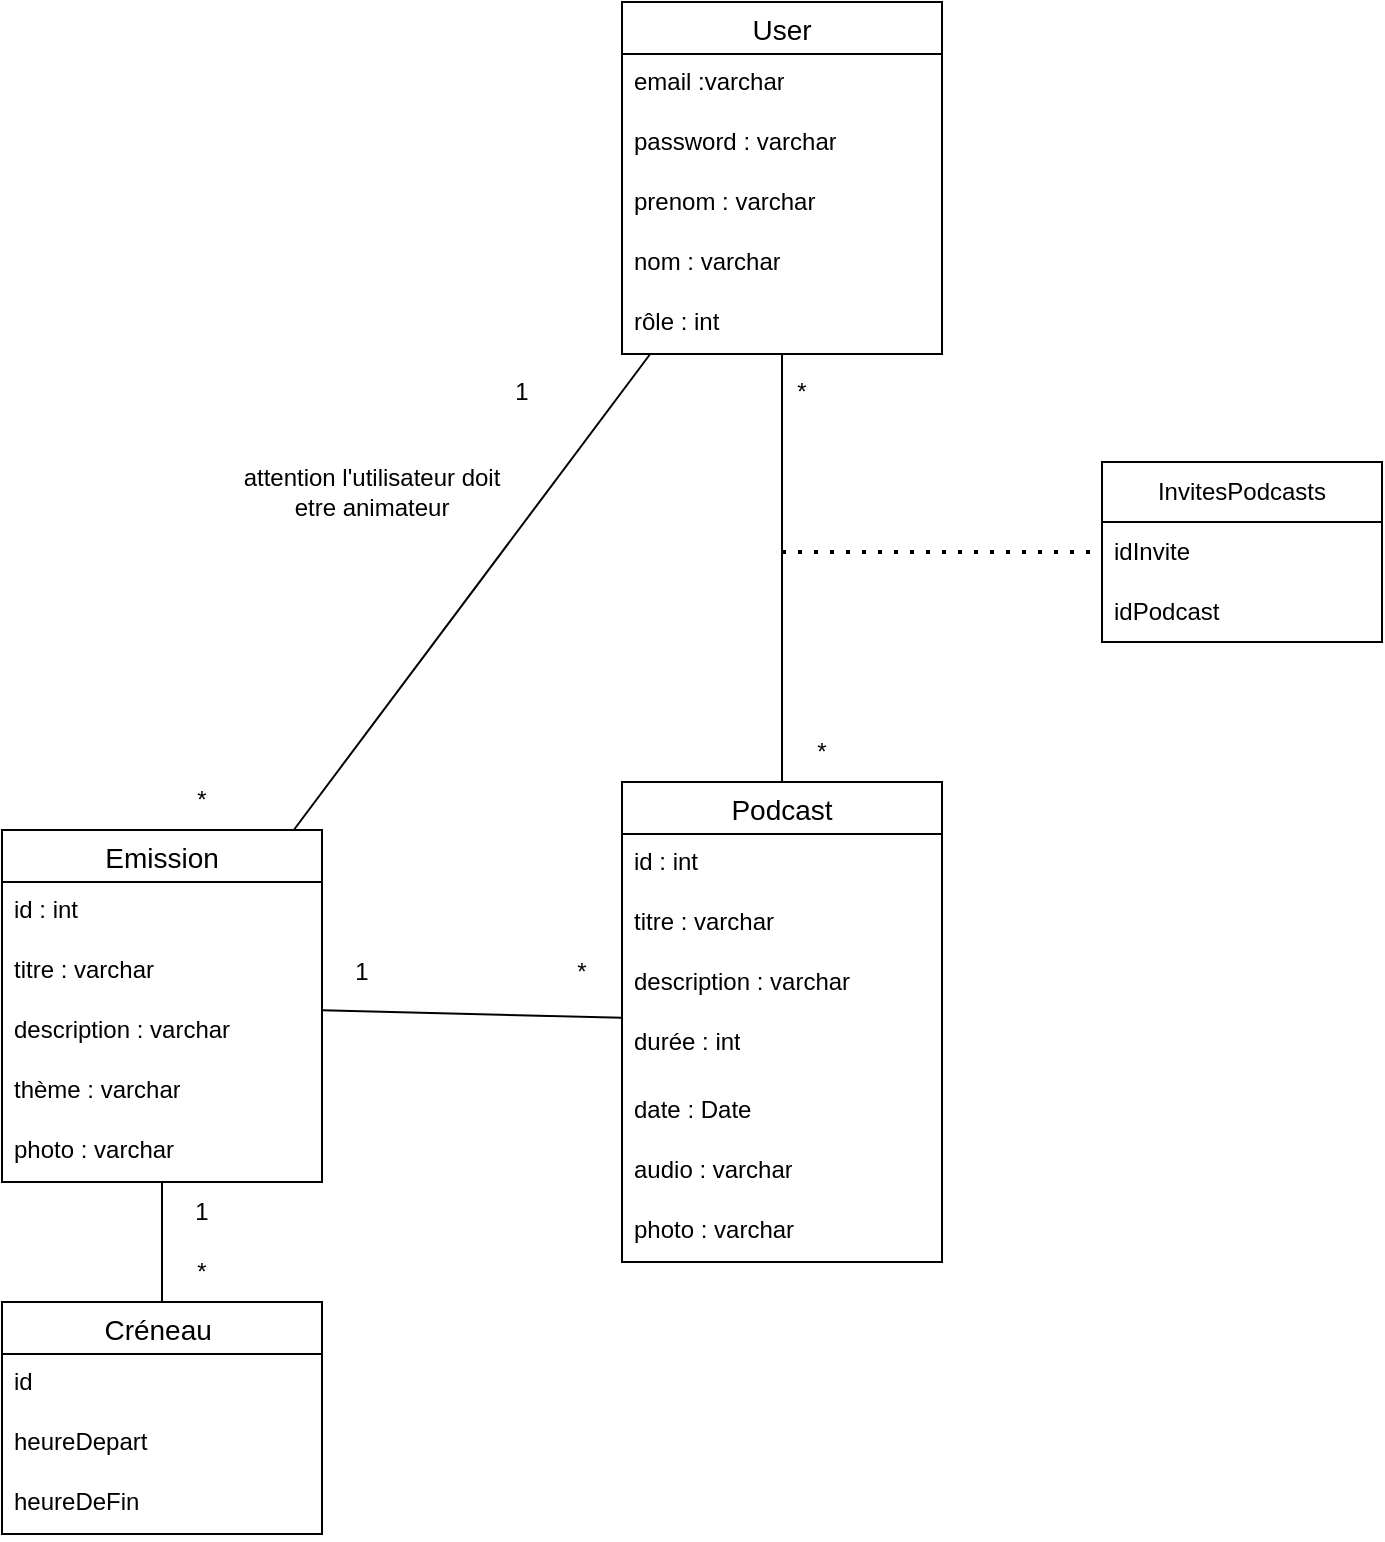 <mxfile version="22.0.8" type="github">
  <diagram name="Page-1" id="IPlgazBOAjJpqUQcnnzG">
    <mxGraphModel dx="2074" dy="2278" grid="1" gridSize="10" guides="1" tooltips="1" connect="1" arrows="1" fold="1" page="1" pageScale="1" pageWidth="827" pageHeight="1169" math="0" shadow="0">
      <root>
        <mxCell id="0" />
        <mxCell id="1" parent="0" />
        <mxCell id="zD3fxD-JrCUABoDaHcae-19" value="Emission" style="swimlane;fontStyle=0;childLayout=stackLayout;horizontal=1;startSize=26;horizontalStack=0;resizeParent=1;resizeParentMax=0;resizeLast=0;collapsible=1;marginBottom=0;align=center;fontSize=14;" parent="1" vertex="1">
          <mxGeometry x="300" y="224" width="160" height="176" as="geometry" />
        </mxCell>
        <mxCell id="zD3fxD-JrCUABoDaHcae-20" value="id : int" style="text;strokeColor=none;fillColor=none;spacingLeft=4;spacingRight=4;overflow=hidden;rotatable=0;points=[[0,0.5],[1,0.5]];portConstraint=eastwest;fontSize=12;whiteSpace=wrap;html=1;" parent="zD3fxD-JrCUABoDaHcae-19" vertex="1">
          <mxGeometry y="26" width="160" height="30" as="geometry" />
        </mxCell>
        <mxCell id="zD3fxD-JrCUABoDaHcae-21" value="titre : varchar" style="text;strokeColor=none;fillColor=none;spacingLeft=4;spacingRight=4;overflow=hidden;rotatable=0;points=[[0,0.5],[1,0.5]];portConstraint=eastwest;fontSize=12;whiteSpace=wrap;html=1;" parent="zD3fxD-JrCUABoDaHcae-19" vertex="1">
          <mxGeometry y="56" width="160" height="30" as="geometry" />
        </mxCell>
        <mxCell id="zD3fxD-JrCUABoDaHcae-22" value="description : varchar" style="text;strokeColor=none;fillColor=none;spacingLeft=4;spacingRight=4;overflow=hidden;rotatable=0;points=[[0,0.5],[1,0.5]];portConstraint=eastwest;fontSize=12;whiteSpace=wrap;html=1;" parent="zD3fxD-JrCUABoDaHcae-19" vertex="1">
          <mxGeometry y="86" width="160" height="30" as="geometry" />
        </mxCell>
        <mxCell id="zD3fxD-JrCUABoDaHcae-23" value="thème : varchar" style="text;strokeColor=none;fillColor=none;spacingLeft=4;spacingRight=4;overflow=hidden;rotatable=0;points=[[0,0.5],[1,0.5]];portConstraint=eastwest;fontSize=12;whiteSpace=wrap;html=1;" parent="zD3fxD-JrCUABoDaHcae-19" vertex="1">
          <mxGeometry y="116" width="160" height="30" as="geometry" />
        </mxCell>
        <mxCell id="zD3fxD-JrCUABoDaHcae-24" value="photo : varchar" style="text;strokeColor=none;fillColor=none;spacingLeft=4;spacingRight=4;overflow=hidden;rotatable=0;points=[[0,0.5],[1,0.5]];portConstraint=eastwest;fontSize=12;whiteSpace=wrap;html=1;" parent="zD3fxD-JrCUABoDaHcae-19" vertex="1">
          <mxGeometry y="146" width="160" height="30" as="geometry" />
        </mxCell>
        <mxCell id="zD3fxD-JrCUABoDaHcae-25" value="Podcast" style="swimlane;fontStyle=0;childLayout=stackLayout;horizontal=1;startSize=26;horizontalStack=0;resizeParent=1;resizeParentMax=0;resizeLast=0;collapsible=1;marginBottom=0;align=center;fontSize=14;" parent="1" vertex="1">
          <mxGeometry x="610" y="200" width="160" height="240" as="geometry" />
        </mxCell>
        <mxCell id="zD3fxD-JrCUABoDaHcae-26" value="id : int" style="text;strokeColor=none;fillColor=none;spacingLeft=4;spacingRight=4;overflow=hidden;rotatable=0;points=[[0,0.5],[1,0.5]];portConstraint=eastwest;fontSize=12;whiteSpace=wrap;html=1;" parent="zD3fxD-JrCUABoDaHcae-25" vertex="1">
          <mxGeometry y="26" width="160" height="30" as="geometry" />
        </mxCell>
        <mxCell id="zD3fxD-JrCUABoDaHcae-27" value="titre : varchar" style="text;strokeColor=none;fillColor=none;spacingLeft=4;spacingRight=4;overflow=hidden;rotatable=0;points=[[0,0.5],[1,0.5]];portConstraint=eastwest;fontSize=12;whiteSpace=wrap;html=1;" parent="zD3fxD-JrCUABoDaHcae-25" vertex="1">
          <mxGeometry y="56" width="160" height="30" as="geometry" />
        </mxCell>
        <mxCell id="zD3fxD-JrCUABoDaHcae-28" value="description : varchar" style="text;strokeColor=none;fillColor=none;spacingLeft=4;spacingRight=4;overflow=hidden;rotatable=0;points=[[0,0.5],[1,0.5]];portConstraint=eastwest;fontSize=12;whiteSpace=wrap;html=1;" parent="zD3fxD-JrCUABoDaHcae-25" vertex="1">
          <mxGeometry y="86" width="160" height="30" as="geometry" />
        </mxCell>
        <mxCell id="zD3fxD-JrCUABoDaHcae-29" value="durée : int" style="text;strokeColor=none;fillColor=none;spacingLeft=4;spacingRight=4;overflow=hidden;rotatable=0;points=[[0,0.5],[1,0.5]];portConstraint=eastwest;fontSize=12;whiteSpace=wrap;html=1;" parent="zD3fxD-JrCUABoDaHcae-25" vertex="1">
          <mxGeometry y="116" width="160" height="34" as="geometry" />
        </mxCell>
        <mxCell id="zD3fxD-JrCUABoDaHcae-31" value="date : Date" style="text;strokeColor=none;fillColor=none;spacingLeft=4;spacingRight=4;overflow=hidden;rotatable=0;points=[[0,0.5],[1,0.5]];portConstraint=eastwest;fontSize=12;whiteSpace=wrap;html=1;" parent="zD3fxD-JrCUABoDaHcae-25" vertex="1">
          <mxGeometry y="150" width="160" height="30" as="geometry" />
        </mxCell>
        <mxCell id="s2OdkVqm5G7p3EqJpOHT-1" value="audio : varchar" style="text;strokeColor=none;fillColor=none;spacingLeft=4;spacingRight=4;overflow=hidden;rotatable=0;points=[[0,0.5],[1,0.5]];portConstraint=eastwest;fontSize=12;whiteSpace=wrap;html=1;" parent="zD3fxD-JrCUABoDaHcae-25" vertex="1">
          <mxGeometry y="180" width="160" height="30" as="geometry" />
        </mxCell>
        <mxCell id="zD3fxD-JrCUABoDaHcae-30" value="photo : varchar" style="text;strokeColor=none;fillColor=none;spacingLeft=4;spacingRight=4;overflow=hidden;rotatable=0;points=[[0,0.5],[1,0.5]];portConstraint=eastwest;fontSize=12;whiteSpace=wrap;html=1;" parent="zD3fxD-JrCUABoDaHcae-25" vertex="1">
          <mxGeometry y="210" width="160" height="30" as="geometry" />
        </mxCell>
        <mxCell id="zD3fxD-JrCUABoDaHcae-36" value="Créneau " style="swimlane;fontStyle=0;childLayout=stackLayout;horizontal=1;startSize=26;horizontalStack=0;resizeParent=1;resizeParentMax=0;resizeLast=0;collapsible=1;marginBottom=0;align=center;fontSize=14;" parent="1" vertex="1">
          <mxGeometry x="300" y="460" width="160" height="116" as="geometry" />
        </mxCell>
        <mxCell id="zD3fxD-JrCUABoDaHcae-37" value="id" style="text;strokeColor=none;fillColor=none;spacingLeft=4;spacingRight=4;overflow=hidden;rotatable=0;points=[[0,0.5],[1,0.5]];portConstraint=eastwest;fontSize=12;whiteSpace=wrap;html=1;" parent="zD3fxD-JrCUABoDaHcae-36" vertex="1">
          <mxGeometry y="26" width="160" height="30" as="geometry" />
        </mxCell>
        <mxCell id="zD3fxD-JrCUABoDaHcae-38" value="heureDepart" style="text;strokeColor=none;fillColor=none;spacingLeft=4;spacingRight=4;overflow=hidden;rotatable=0;points=[[0,0.5],[1,0.5]];portConstraint=eastwest;fontSize=12;whiteSpace=wrap;html=1;" parent="zD3fxD-JrCUABoDaHcae-36" vertex="1">
          <mxGeometry y="56" width="160" height="30" as="geometry" />
        </mxCell>
        <mxCell id="zD3fxD-JrCUABoDaHcae-39" value="heureDeFin" style="text;strokeColor=none;fillColor=none;spacingLeft=4;spacingRight=4;overflow=hidden;rotatable=0;points=[[0,0.5],[1,0.5]];portConstraint=eastwest;fontSize=12;whiteSpace=wrap;html=1;" parent="zD3fxD-JrCUABoDaHcae-36" vertex="1">
          <mxGeometry y="86" width="160" height="30" as="geometry" />
        </mxCell>
        <mxCell id="zD3fxD-JrCUABoDaHcae-40" value="User" style="swimlane;fontStyle=0;childLayout=stackLayout;horizontal=1;startSize=26;horizontalStack=0;resizeParent=1;resizeParentMax=0;resizeLast=0;collapsible=1;marginBottom=0;align=center;fontSize=14;" parent="1" vertex="1">
          <mxGeometry x="610" y="-190" width="160" height="176" as="geometry" />
        </mxCell>
        <mxCell id="zD3fxD-JrCUABoDaHcae-41" value="email :varchar" style="text;strokeColor=none;fillColor=none;spacingLeft=4;spacingRight=4;overflow=hidden;rotatable=0;points=[[0,0.5],[1,0.5]];portConstraint=eastwest;fontSize=12;whiteSpace=wrap;html=1;" parent="zD3fxD-JrCUABoDaHcae-40" vertex="1">
          <mxGeometry y="26" width="160" height="30" as="geometry" />
        </mxCell>
        <mxCell id="zD3fxD-JrCUABoDaHcae-42" value="password : varchar&lt;br&gt;" style="text;strokeColor=none;fillColor=none;spacingLeft=4;spacingRight=4;overflow=hidden;rotatable=0;points=[[0,0.5],[1,0.5]];portConstraint=eastwest;fontSize=12;whiteSpace=wrap;html=1;" parent="zD3fxD-JrCUABoDaHcae-40" vertex="1">
          <mxGeometry y="56" width="160" height="30" as="geometry" />
        </mxCell>
        <mxCell id="zD3fxD-JrCUABoDaHcae-43" value="prenom : varchar" style="text;strokeColor=none;fillColor=none;spacingLeft=4;spacingRight=4;overflow=hidden;rotatable=0;points=[[0,0.5],[1,0.5]];portConstraint=eastwest;fontSize=12;whiteSpace=wrap;html=1;" parent="zD3fxD-JrCUABoDaHcae-40" vertex="1">
          <mxGeometry y="86" width="160" height="30" as="geometry" />
        </mxCell>
        <mxCell id="zD3fxD-JrCUABoDaHcae-44" value="nom : varchar" style="text;strokeColor=none;fillColor=none;spacingLeft=4;spacingRight=4;overflow=hidden;rotatable=0;points=[[0,0.5],[1,0.5]];portConstraint=eastwest;fontSize=12;whiteSpace=wrap;html=1;" parent="zD3fxD-JrCUABoDaHcae-40" vertex="1">
          <mxGeometry y="116" width="160" height="30" as="geometry" />
        </mxCell>
        <mxCell id="zD3fxD-JrCUABoDaHcae-45" value="rôle : int" style="text;strokeColor=none;fillColor=none;spacingLeft=4;spacingRight=4;overflow=hidden;rotatable=0;points=[[0,0.5],[1,0.5]];portConstraint=eastwest;fontSize=12;whiteSpace=wrap;html=1;" parent="zD3fxD-JrCUABoDaHcae-40" vertex="1">
          <mxGeometry y="146" width="160" height="30" as="geometry" />
        </mxCell>
        <mxCell id="zD3fxD-JrCUABoDaHcae-46" value="" style="endArrow=none;html=1;rounded=0;" parent="1" source="zD3fxD-JrCUABoDaHcae-25" target="zD3fxD-JrCUABoDaHcae-19" edge="1">
          <mxGeometry width="50" height="50" relative="1" as="geometry">
            <mxPoint x="610" y="370" as="sourcePoint" />
            <mxPoint x="660" y="320" as="targetPoint" />
          </mxGeometry>
        </mxCell>
        <mxCell id="zD3fxD-JrCUABoDaHcae-47" value="1" style="text;html=1;strokeColor=none;fillColor=none;align=center;verticalAlign=middle;whiteSpace=wrap;rounded=0;" parent="1" vertex="1">
          <mxGeometry x="450" y="280" width="60" height="30" as="geometry" />
        </mxCell>
        <mxCell id="zD3fxD-JrCUABoDaHcae-49" value="*" style="text;html=1;strokeColor=none;fillColor=none;align=center;verticalAlign=middle;whiteSpace=wrap;rounded=0;" parent="1" vertex="1">
          <mxGeometry x="560" y="280" width="60" height="30" as="geometry" />
        </mxCell>
        <mxCell id="zD3fxD-JrCUABoDaHcae-50" value="" style="endArrow=none;html=1;rounded=0;" parent="1" source="zD3fxD-JrCUABoDaHcae-19" target="zD3fxD-JrCUABoDaHcae-36" edge="1">
          <mxGeometry width="50" height="50" relative="1" as="geometry">
            <mxPoint x="320" y="280" as="sourcePoint" />
            <mxPoint x="370" y="230" as="targetPoint" />
          </mxGeometry>
        </mxCell>
        <mxCell id="zD3fxD-JrCUABoDaHcae-51" value="*" style="text;html=1;strokeColor=none;fillColor=none;align=center;verticalAlign=middle;whiteSpace=wrap;rounded=0;" parent="1" vertex="1">
          <mxGeometry x="370" y="430" width="60" height="30" as="geometry" />
        </mxCell>
        <mxCell id="zD3fxD-JrCUABoDaHcae-52" value="1" style="text;html=1;strokeColor=none;fillColor=none;align=center;verticalAlign=middle;whiteSpace=wrap;rounded=0;" parent="1" vertex="1">
          <mxGeometry x="370" y="400" width="60" height="30" as="geometry" />
        </mxCell>
        <mxCell id="zD3fxD-JrCUABoDaHcae-53" value="" style="endArrow=none;html=1;rounded=0;" parent="1" source="zD3fxD-JrCUABoDaHcae-19" target="zD3fxD-JrCUABoDaHcae-40" edge="1">
          <mxGeometry width="50" height="50" relative="1" as="geometry">
            <mxPoint x="310" y="270" as="sourcePoint" />
            <mxPoint x="380" y="-34" as="targetPoint" />
          </mxGeometry>
        </mxCell>
        <mxCell id="zD3fxD-JrCUABoDaHcae-54" value="1" style="text;html=1;strokeColor=none;fillColor=none;align=center;verticalAlign=middle;whiteSpace=wrap;rounded=0;" parent="1" vertex="1">
          <mxGeometry x="530" y="-10" width="60" height="30" as="geometry" />
        </mxCell>
        <mxCell id="zD3fxD-JrCUABoDaHcae-55" value="*" style="text;html=1;strokeColor=none;fillColor=none;align=center;verticalAlign=middle;whiteSpace=wrap;rounded=0;" parent="1" vertex="1">
          <mxGeometry x="370" y="194" width="60" height="30" as="geometry" />
        </mxCell>
        <mxCell id="zD3fxD-JrCUABoDaHcae-61" value="*" style="text;html=1;strokeColor=none;fillColor=none;align=center;verticalAlign=middle;whiteSpace=wrap;rounded=0;" parent="1" vertex="1">
          <mxGeometry x="680" y="170" width="60" height="30" as="geometry" />
        </mxCell>
        <mxCell id="zD3fxD-JrCUABoDaHcae-63" value="InvitesPodcasts" style="swimlane;fontStyle=0;childLayout=stackLayout;horizontal=1;startSize=30;horizontalStack=0;resizeParent=1;resizeParentMax=0;resizeLast=0;collapsible=1;marginBottom=0;whiteSpace=wrap;html=1;" parent="1" vertex="1">
          <mxGeometry x="850" y="40" width="140" height="90" as="geometry" />
        </mxCell>
        <mxCell id="zD3fxD-JrCUABoDaHcae-64" value="idInvite" style="text;strokeColor=none;fillColor=none;align=left;verticalAlign=middle;spacingLeft=4;spacingRight=4;overflow=hidden;points=[[0,0.5],[1,0.5]];portConstraint=eastwest;rotatable=0;whiteSpace=wrap;html=1;" parent="zD3fxD-JrCUABoDaHcae-63" vertex="1">
          <mxGeometry y="30" width="140" height="30" as="geometry" />
        </mxCell>
        <mxCell id="zD3fxD-JrCUABoDaHcae-65" value="idPodcast" style="text;strokeColor=none;fillColor=none;align=left;verticalAlign=middle;spacingLeft=4;spacingRight=4;overflow=hidden;points=[[0,0.5],[1,0.5]];portConstraint=eastwest;rotatable=0;whiteSpace=wrap;html=1;" parent="zD3fxD-JrCUABoDaHcae-63" vertex="1">
          <mxGeometry y="60" width="140" height="30" as="geometry" />
        </mxCell>
        <mxCell id="zD3fxD-JrCUABoDaHcae-67" value="" style="endArrow=none;html=1;rounded=0;" parent="1" source="zD3fxD-JrCUABoDaHcae-25" target="zD3fxD-JrCUABoDaHcae-40" edge="1">
          <mxGeometry width="50" height="50" relative="1" as="geometry">
            <mxPoint x="360" y="320" as="sourcePoint" />
            <mxPoint x="951" y="-70" as="targetPoint" />
          </mxGeometry>
        </mxCell>
        <mxCell id="zD3fxD-JrCUABoDaHcae-68" value="*" style="text;html=1;strokeColor=none;fillColor=none;align=center;verticalAlign=middle;whiteSpace=wrap;rounded=0;" parent="1" vertex="1">
          <mxGeometry x="670" y="-10" width="60" height="30" as="geometry" />
        </mxCell>
        <mxCell id="2HX9QbkKL-4T-LftVNtr-1" value="attention l&#39;utilisateur doit etre animateur " style="text;html=1;strokeColor=none;fillColor=none;align=center;verticalAlign=middle;whiteSpace=wrap;rounded=0;" vertex="1" parent="1">
          <mxGeometry x="410" y="40" width="150" height="30" as="geometry" />
        </mxCell>
        <mxCell id="2HX9QbkKL-4T-LftVNtr-2" value="" style="endArrow=none;dashed=1;html=1;dashPattern=1 3;strokeWidth=2;rounded=0;" edge="1" parent="1" target="zD3fxD-JrCUABoDaHcae-63">
          <mxGeometry width="50" height="50" relative="1" as="geometry">
            <mxPoint x="690" y="85" as="sourcePoint" />
            <mxPoint x="850" y="270" as="targetPoint" />
          </mxGeometry>
        </mxCell>
      </root>
    </mxGraphModel>
  </diagram>
</mxfile>
